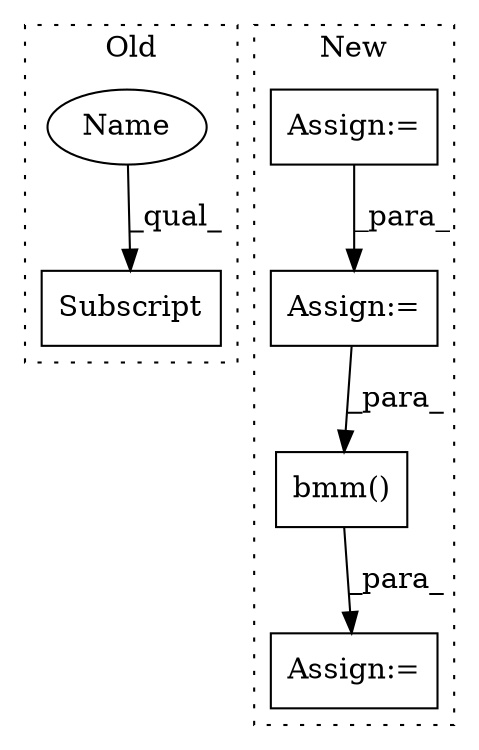 digraph G {
subgraph cluster0 {
1 [label="Subscript" a="63" s="1371,0" l="22,0" shape="box"];
6 [label="Name" a="87" s="1371" l="13" shape="ellipse"];
label = "Old";
style="dotted";
}
subgraph cluster1 {
2 [label="bmm()" a="75" s="1535,1563" l="10,1" shape="box"];
3 [label="Assign:=" a="68" s="1479" l="3" shape="box"];
4 [label="Assign:=" a="68" s="1532" l="3" shape="box"];
5 [label="Assign:=" a="68" s="1438" l="3" shape="box"];
label = "New";
style="dotted";
}
2 -> 4 [label="_para_"];
3 -> 2 [label="_para_"];
5 -> 3 [label="_para_"];
6 -> 1 [label="_qual_"];
}